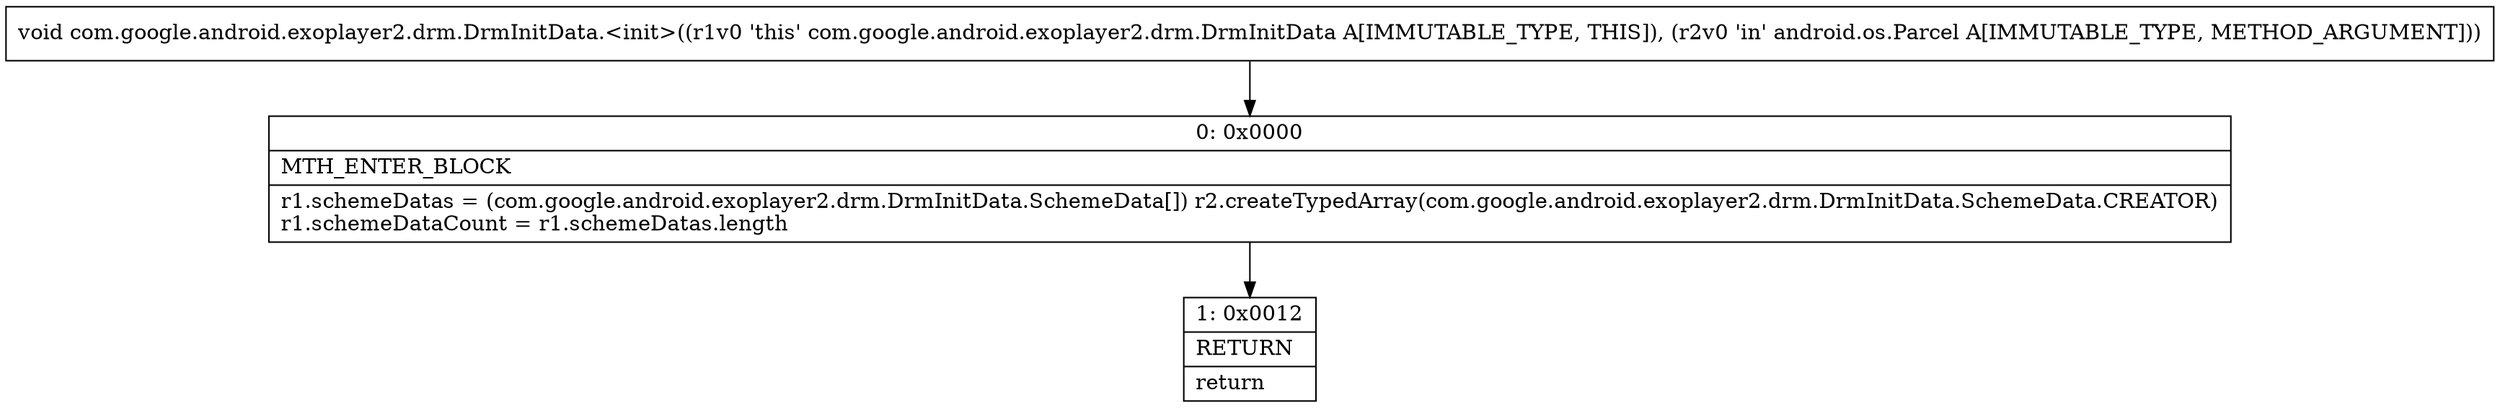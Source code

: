 digraph "CFG forcom.google.android.exoplayer2.drm.DrmInitData.\<init\>(Landroid\/os\/Parcel;)V" {
Node_0 [shape=record,label="{0\:\ 0x0000|MTH_ENTER_BLOCK\l|r1.schemeDatas = (com.google.android.exoplayer2.drm.DrmInitData.SchemeData[]) r2.createTypedArray(com.google.android.exoplayer2.drm.DrmInitData.SchemeData.CREATOR)\lr1.schemeDataCount = r1.schemeDatas.length\l}"];
Node_1 [shape=record,label="{1\:\ 0x0012|RETURN\l|return\l}"];
MethodNode[shape=record,label="{void com.google.android.exoplayer2.drm.DrmInitData.\<init\>((r1v0 'this' com.google.android.exoplayer2.drm.DrmInitData A[IMMUTABLE_TYPE, THIS]), (r2v0 'in' android.os.Parcel A[IMMUTABLE_TYPE, METHOD_ARGUMENT])) }"];
MethodNode -> Node_0;
Node_0 -> Node_1;
}

